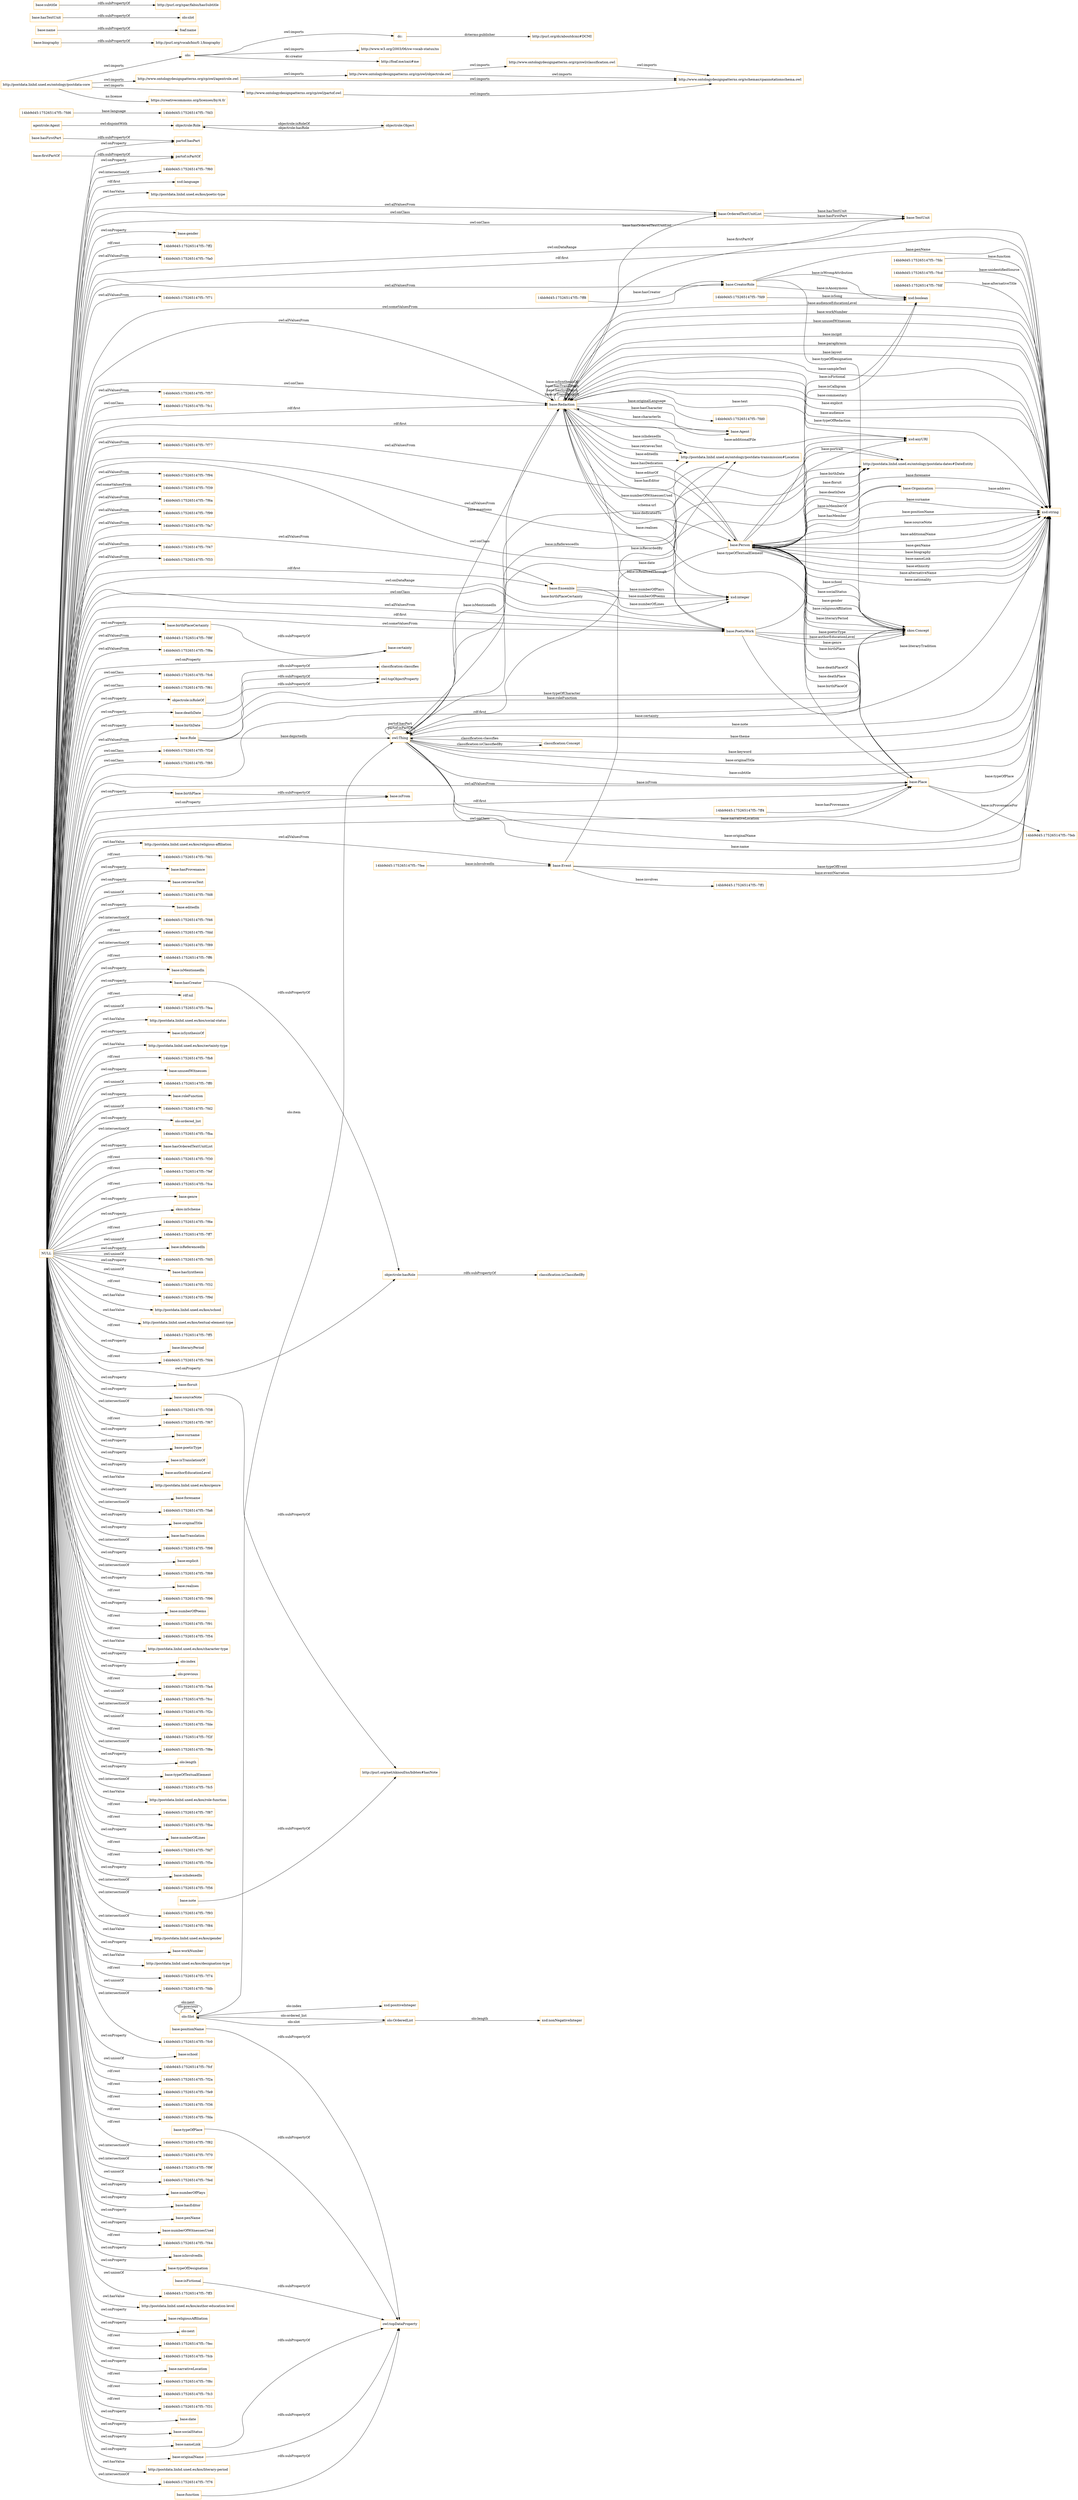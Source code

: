 digraph ar2dtool_diagram { 
rankdir=LR;
size="1501"
node [shape = rectangle, color="orange"]; "14bb9d45:175265147f5:-7fa0" "base:Role" "base:OrderedTextUnitList" "14bb9d45:175265147f5:-7fdc" "14bb9d45:175265147f5:-7fcd" "14bb9d45:175265147f5:-7fdf" "14bb9d45:175265147f5:-7fee" "14bb9d45:175265147f5:-7f71" "agentrole:Agent" "14bb9d45:175265147f5:-7ff8" "base:Agent" "base:CreatorRole" "base:Person" "14bb9d45:175265147f5:-7f57" "base:Organisation" "14bb9d45:175265147f5:-7fc1" "base:Redaction" "14bb9d45:175265147f5:-7f77" "base:Ensemble" "14bb9d45:175265147f5:-7fd9" "14bb9d45:175265147f5:-7f94" "14bb9d45:175265147f5:-7f39" "14bb9d45:175265147f5:-7f6a" "14bb9d45:175265147f5:-7f99" "14bb9d45:175265147f5:-7fa7" "base:TextUnit" "14bb9d45:175265147f5:-7f47" "14bb9d45:175265147f5:-7f33" "14bb9d45:175265147f5:-7feb" "skos:Concept" "http://postdata.linhd.uned.es/ontology/postdata-dates#DateEntity" "base:Place" "14bb9d45:175265147f5:-7fd6" "base:Event" "14bb9d45:175265147f5:-7f8f" "14bb9d45:175265147f5:-7ff1" "14bb9d45:175265147f5:-7f8a" "14bb9d45:175265147f5:-7ff4" "http://postdata.linhd.uned.es/ontology/postdata-transmission#Location" "14bb9d45:175265147f5:-7fc6" "14bb9d45:175265147f5:-7f61" "base:PoeticWork" "14bb9d45:175265147f5:-7f2d" "14bb9d45:175265147f5:-7f85" "owl:Thing" "objectrole:Role" "objectrole:Object" "olo:Slot" "olo:OrderedList" "classification:Concept" ; /*classes style*/
	"base:deathDate" -> "owl:topObjectProperty" [ label = "rdfs:subPropertyOf" ];
	"http://www.ontologydesignpatterns.org/cp/owl/objectrole.owl" -> "http://www.ontologydesignpatterns.org/cp/owl/classification.owl" [ label = "owl:imports" ];
	"http://www.ontologydesignpatterns.org/cp/owl/objectrole.owl" -> "http://www.ontologydesignpatterns.org/schemas/cpannotationschema.owl" [ label = "owl:imports" ];
	"http://www.ontologydesignpatterns.org/cp/owl/classification.owl" -> "http://www.ontologydesignpatterns.org/schemas/cpannotationschema.owl" [ label = "owl:imports" ];
	"base:firstPartOf" -> "partof:isPartOf" [ label = "rdfs:subPropertyOf" ];
	"agentrole:Agent" -> "objectrole:Role" [ label = "owl:disjointWith" ];
	"dc:" -> "http://purl.org/dc/aboutdcmi#DCMI" [ label = "dcterms:publisher" ];
	"olo:" -> "http://www.w3.org/2003/06/sw-vocab-status/ns" [ label = "owl:imports" ];
	"olo:" -> "dc:" [ label = "owl:imports" ];
	"olo:" -> "http://foaf.me/zazi#me" [ label = "dc:creator" ];
	"base:birthPlaceCertainty" -> "base:certainty" [ label = "rdfs:subPropertyOf" ];
	"base:biography" -> "http://purl.org/vocab/bio/0.1/biography" [ label = "rdfs:subPropertyOf" ];
	"objectrole:isRoleOf" -> "classification:classifies" [ label = "rdfs:subPropertyOf" ];
	"base:nameLink" -> "owl:topDataProperty" [ label = "rdfs:subPropertyOf" ];
	"base:sourceNote" -> "http://purl.org/net/nknouf/ns/bibtex#hasNote" [ label = "rdfs:subPropertyOf" ];
	"base:name" -> "foaf:name" [ label = "rdfs:subPropertyOf" ];
	"base:hasTextUnit" -> "olo:slot" [ label = "rdfs:subPropertyOf" ];
	"NULL" -> "base:birthPlace" [ label = "owl:onProperty" ];
	"NULL" -> "http://postdata.linhd.uned.es/kos/religious-affiliation" [ label = "owl:hasValue" ];
	"NULL" -> "base:PoeticWork" [ label = "owl:allValuesFrom" ];
	"NULL" -> "14bb9d45:175265147f5:-7fd1" [ label = "rdf:rest" ];
	"NULL" -> "base:CreatorRole" [ label = "owl:someValuesFrom" ];
	"NULL" -> "base:hasProvenance" [ label = "owl:onProperty" ];
	"NULL" -> "base:retrievesText" [ label = "owl:onProperty" ];
	"NULL" -> "14bb9d45:175265147f5:-7fd8" [ label = "owl:unionOf" ];
	"NULL" -> "base:editedIn" [ label = "owl:onProperty" ];
	"NULL" -> "14bb9d45:175265147f5:-7f46" [ label = "owl:intersectionOf" ];
	"NULL" -> "base:Place" [ label = "rdf:first" ];
	"NULL" -> "14bb9d45:175265147f5:-7fdd" [ label = "rdf:rest" ];
	"NULL" -> "14bb9d45:175265147f5:-7f89" [ label = "owl:intersectionOf" ];
	"NULL" -> "14bb9d45:175265147f5:-7ff6" [ label = "rdf:rest" ];
	"NULL" -> "14bb9d45:175265147f5:-7fc6" [ label = "owl:onClass" ];
	"NULL" -> "base:PoeticWork" [ label = "rdf:first" ];
	"NULL" -> "base:isMentionedIn" [ label = "owl:onProperty" ];
	"NULL" -> "base:birthDate" [ label = "owl:onProperty" ];
	"NULL" -> "rdf:nil" [ label = "rdf:rest" ];
	"NULL" -> "14bb9d45:175265147f5:-7fea" [ label = "owl:unionOf" ];
	"NULL" -> "http://postdata.linhd.uned.es/kos/social-status" [ label = "owl:hasValue" ];
	"NULL" -> "base:isSynthesisOf" [ label = "owl:onProperty" ];
	"NULL" -> "14bb9d45:175265147f5:-7f61" [ label = "owl:onClass" ];
	"NULL" -> "base:birthPlaceCertainty" [ label = "owl:onProperty" ];
	"NULL" -> "http://postdata.linhd.uned.es/kos/certainty-type" [ label = "owl:hasValue" ];
	"NULL" -> "14bb9d45:175265147f5:-7fb8" [ label = "rdf:rest" ];
	"NULL" -> "14bb9d45:175265147f5:-7f2d" [ label = "owl:onClass" ];
	"NULL" -> "base:unusedWitnesses" [ label = "owl:onProperty" ];
	"NULL" -> "14bb9d45:175265147f5:-7ff0" [ label = "owl:unionOf" ];
	"NULL" -> "objectrole:isRoleOf" [ label = "owl:onProperty" ];
	"NULL" -> "base:roleFunction" [ label = "owl:onProperty" ];
	"NULL" -> "partof:isPartOf" [ label = "owl:onProperty" ];
	"NULL" -> "14bb9d45:175265147f5:-7fd2" [ label = "owl:unionOf" ];
	"NULL" -> "olo:ordered_list" [ label = "owl:onProperty" ];
	"NULL" -> "14bb9d45:175265147f5:-7fba" [ label = "owl:intersectionOf" ];
	"NULL" -> "base:hasOrderedTextUnitList" [ label = "owl:onProperty" ];
	"NULL" -> "14bb9d45:175265147f5:-7f30" [ label = "rdf:rest" ];
	"NULL" -> "14bb9d45:175265147f5:-7fef" [ label = "rdf:rest" ];
	"NULL" -> "14bb9d45:175265147f5:-7fce" [ label = "rdf:rest" ];
	"NULL" -> "base:Role" [ label = "owl:allValuesFrom" ];
	"NULL" -> "base:genre" [ label = "owl:onProperty" ];
	"NULL" -> "base:OrderedTextUnitList" [ label = "owl:allValuesFrom" ];
	"NULL" -> "skos:inScheme" [ label = "owl:onProperty" ];
	"NULL" -> "14bb9d45:175265147f5:-7f6e" [ label = "rdf:rest" ];
	"NULL" -> "14bb9d45:175265147f5:-7ff7" [ label = "owl:unionOf" ];
	"NULL" -> "base:CreatorRole" [ label = "owl:allValuesFrom" ];
	"NULL" -> "http://postdata.linhd.uned.es/ontology/postdata-dates#DateEntity" [ label = "owl:onClass" ];
	"NULL" -> "base:Ensemble" [ label = "owl:allValuesFrom" ];
	"NULL" -> "14bb9d45:175265147f5:-7f85" [ label = "owl:onClass" ];
	"NULL" -> "base:isReferencedIn" [ label = "owl:onProperty" ];
	"NULL" -> "14bb9d45:175265147f5:-7fd5" [ label = "owl:unionOf" ];
	"NULL" -> "base:hasSynthesis" [ label = "owl:onProperty" ];
	"NULL" -> "14bb9d45:175265147f5:-7fa7" [ label = "owl:allValuesFrom" ];
	"NULL" -> "14bb9d45:175265147f5:-7f32" [ label = "owl:unionOf" ];
	"NULL" -> "base:Agent" [ label = "rdf:first" ];
	"NULL" -> "14bb9d45:175265147f5:-7f9d" [ label = "rdf:rest" ];
	"NULL" -> "http://postdata.linhd.uned.es/kos/school" [ label = "owl:hasValue" ];
	"NULL" -> "skos:Concept" [ label = "rdf:first" ];
	"NULL" -> "http://postdata.linhd.uned.es/kos/textual-element-type" [ label = "owl:hasValue" ];
	"NULL" -> "14bb9d45:175265147f5:-7f39" [ label = "owl:someValuesFrom" ];
	"NULL" -> "14bb9d45:175265147f5:-7ff5" [ label = "rdf:rest" ];
	"NULL" -> "base:literaryPeriod" [ label = "owl:onProperty" ];
	"NULL" -> "14bb9d45:175265147f5:-7fd4" [ label = "rdf:rest" ];
	"NULL" -> "14bb9d45:175265147f5:-7fa0" [ label = "owl:allValuesFrom" ];
	"NULL" -> "base:floruit" [ label = "owl:onProperty" ];
	"NULL" -> "14bb9d45:175265147f5:-7f38" [ label = "owl:intersectionOf" ];
	"NULL" -> "14bb9d45:175265147f5:-7f67" [ label = "rdf:rest" ];
	"NULL" -> "xsd:string" [ label = "owl:onDataRange" ];
	"NULL" -> "base:surname" [ label = "owl:onProperty" ];
	"NULL" -> "base:poeticType" [ label = "owl:onProperty" ];
	"NULL" -> "base:isTranslationOf" [ label = "owl:onProperty" ];
	"NULL" -> "base:authorEducationLevel" [ label = "owl:onProperty" ];
	"NULL" -> "http://postdata.linhd.uned.es/kos/genre" [ label = "owl:hasValue" ];
	"NULL" -> "base:forename" [ label = "owl:onProperty" ];
	"NULL" -> "14bb9d45:175265147f5:-7fa6" [ label = "owl:intersectionOf" ];
	"NULL" -> "base:originalTitle" [ label = "owl:onProperty" ];
	"NULL" -> "base:hasTranslation" [ label = "owl:onProperty" ];
	"NULL" -> "base:Redaction" [ label = "owl:allValuesFrom" ];
	"NULL" -> "14bb9d45:175265147f5:-7f71" [ label = "owl:allValuesFrom" ];
	"NULL" -> "14bb9d45:175265147f5:-7f98" [ label = "owl:intersectionOf" ];
	"NULL" -> "base:explicit" [ label = "owl:onProperty" ];
	"NULL" -> "14bb9d45:175265147f5:-7f69" [ label = "owl:intersectionOf" ];
	"NULL" -> "base:realises" [ label = "owl:onProperty" ];
	"NULL" -> "14bb9d45:175265147f5:-7f96" [ label = "rdf:rest" ];
	"NULL" -> "base:numberOfPoems" [ label = "owl:onProperty" ];
	"NULL" -> "base:PoeticWork" [ label = "owl:someValuesFrom" ];
	"NULL" -> "14bb9d45:175265147f5:-7f91" [ label = "rdf:rest" ];
	"NULL" -> "14bb9d45:175265147f5:-7f54" [ label = "rdf:rest" ];
	"NULL" -> "http://postdata.linhd.uned.es/kos/character-type" [ label = "owl:hasValue" ];
	"NULL" -> "14bb9d45:175265147f5:-7f57" [ label = "owl:allValuesFrom" ];
	"NULL" -> "olo:index" [ label = "owl:onProperty" ];
	"NULL" -> "olo:previous" [ label = "owl:onProperty" ];
	"NULL" -> "14bb9d45:175265147f5:-7fa4" [ label = "rdf:rest" ];
	"NULL" -> "14bb9d45:175265147f5:-7fcc" [ label = "owl:unionOf" ];
	"NULL" -> "14bb9d45:175265147f5:-7f8f" [ label = "owl:allValuesFrom" ];
	"NULL" -> "14bb9d45:175265147f5:-7f2c" [ label = "owl:intersectionOf" ];
	"NULL" -> "14bb9d45:175265147f5:-7f77" [ label = "owl:allValuesFrom" ];
	"NULL" -> "14bb9d45:175265147f5:-7fde" [ label = "owl:unionOf" ];
	"NULL" -> "14bb9d45:175265147f5:-7f2f" [ label = "rdf:rest" ];
	"NULL" -> "base:PoeticWork" [ label = "owl:onClass" ];
	"NULL" -> "14bb9d45:175265147f5:-7f8e" [ label = "owl:intersectionOf" ];
	"NULL" -> "14bb9d45:175265147f5:-7f6a" [ label = "owl:allValuesFrom" ];
	"NULL" -> "xsd:string" [ label = "rdf:first" ];
	"NULL" -> "olo:length" [ label = "owl:onProperty" ];
	"NULL" -> "base:typeOfTextualElement" [ label = "owl:onProperty" ];
	"NULL" -> "14bb9d45:175265147f5:-7fc5" [ label = "owl:intersectionOf" ];
	"NULL" -> "http://postdata.linhd.uned.es/kos/role-function" [ label = "owl:hasValue" ];
	"NULL" -> "14bb9d45:175265147f5:-7f8a" [ label = "owl:allValuesFrom" ];
	"NULL" -> "14bb9d45:175265147f5:-7f87" [ label = "rdf:rest" ];
	"NULL" -> "14bb9d45:175265147f5:-7fbe" [ label = "rdf:rest" ];
	"NULL" -> "14bb9d45:175265147f5:-7f47" [ label = "owl:allValuesFrom" ];
	"NULL" -> "base:numberOfLines" [ label = "owl:onProperty" ];
	"NULL" -> "14bb9d45:175265147f5:-7fd7" [ label = "rdf:rest" ];
	"NULL" -> "14bb9d45:175265147f5:-7f5e" [ label = "rdf:rest" ];
	"NULL" -> "base:isIndexedIn" [ label = "owl:onProperty" ];
	"NULL" -> "14bb9d45:175265147f5:-7f56" [ label = "owl:intersectionOf" ];
	"NULL" -> "14bb9d45:175265147f5:-7f93" [ label = "owl:intersectionOf" ];
	"NULL" -> "14bb9d45:175265147f5:-7f84" [ label = "owl:intersectionOf" ];
	"NULL" -> "http://postdata.linhd.uned.es/kos/gender" [ label = "owl:hasValue" ];
	"NULL" -> "base:workNumber" [ label = "owl:onProperty" ];
	"NULL" -> "base:hasCreator" [ label = "owl:onProperty" ];
	"NULL" -> "http://postdata.linhd.uned.es/kos/designation-type" [ label = "owl:hasValue" ];
	"NULL" -> "14bb9d45:175265147f5:-7f74" [ label = "rdf:rest" ];
	"NULL" -> "base:deathDate" [ label = "owl:onProperty" ];
	"NULL" -> "14bb9d45:175265147f5:-7fdb" [ label = "owl:unionOf" ];
	"NULL" -> "14bb9d45:175265147f5:-7fc0" [ label = "owl:intersectionOf" ];
	"NULL" -> "base:isFrom" [ label = "owl:onProperty" ];
	"NULL" -> "base:Redaction" [ label = "owl:onClass" ];
	"NULL" -> "base:school" [ label = "owl:onProperty" ];
	"NULL" -> "14bb9d45:175265147f5:-7fcf" [ label = "owl:unionOf" ];
	"NULL" -> "14bb9d45:175265147f5:-7fc1" [ label = "owl:onClass" ];
	"NULL" -> "14bb9d45:175265147f5:-7f2a" [ label = "rdf:rest" ];
	"NULL" -> "xsd:integer" [ label = "owl:onDataRange" ];
	"NULL" -> "14bb9d45:175265147f5:-7fe9" [ label = "rdf:rest" ];
	"NULL" -> "14bb9d45:175265147f5:-7f36" [ label = "rdf:rest" ];
	"NULL" -> "14bb9d45:175265147f5:-7f99" [ label = "owl:allValuesFrom" ];
	"NULL" -> "14bb9d45:175265147f5:-7fda" [ label = "rdf:rest" ];
	"NULL" -> "14bb9d45:175265147f5:-7f82" [ label = "rdf:rest" ];
	"NULL" -> "14bb9d45:175265147f5:-7f33" [ label = "owl:allValuesFrom" ];
	"NULL" -> "14bb9d45:175265147f5:-7f70" [ label = "owl:intersectionOf" ];
	"NULL" -> "14bb9d45:175265147f5:-7f9f" [ label = "owl:intersectionOf" ];
	"NULL" -> "objectrole:hasRole" [ label = "owl:onProperty" ];
	"NULL" -> "14bb9d45:175265147f5:-7fed" [ label = "owl:unionOf" ];
	"NULL" -> "partof:hasPart" [ label = "owl:onProperty" ];
	"NULL" -> "base:Place" [ label = "owl:onClass" ];
	"NULL" -> "base:numberOfPlays" [ label = "owl:onProperty" ];
	"NULL" -> "base:hasEditor" [ label = "owl:onProperty" ];
	"NULL" -> "base:nameLink" [ label = "owl:onProperty" ];
	"NULL" -> "base:Ensemble" [ label = "rdf:first" ];
	"NULL" -> "base:penName" [ label = "owl:onProperty" ];
	"NULL" -> "base:numberOfWitnessesUsed" [ label = "owl:onProperty" ];
	"NULL" -> "14bb9d45:175265147f5:-7f44" [ label = "rdf:rest" ];
	"NULL" -> "base:isInvolvedIn" [ label = "owl:onProperty" ];
	"NULL" -> "base:typeOfDesignation" [ label = "owl:onProperty" ];
	"NULL" -> "14bb9d45:175265147f5:-7ff3" [ label = "owl:unionOf" ];
	"NULL" -> "http://postdata.linhd.uned.es/ontology/postdata-transmission#Location" [ label = "owl:allValuesFrom" ];
	"NULL" -> "base:Redaction" [ label = "rdf:first" ];
	"NULL" -> "http://postdata.linhd.uned.es/kos/author-education-level" [ label = "owl:hasValue" ];
	"NULL" -> "base:originalName" [ label = "owl:onProperty" ];
	"NULL" -> "base:religiousAffiliation" [ label = "owl:onProperty" ];
	"NULL" -> "14bb9d45:175265147f5:-7f94" [ label = "owl:allValuesFrom" ];
	"NULL" -> "olo:next" [ label = "owl:onProperty" ];
	"NULL" -> "14bb9d45:175265147f5:-7fec" [ label = "rdf:rest" ];
	"NULL" -> "14bb9d45:175265147f5:-7fcb" [ label = "rdf:rest" ];
	"NULL" -> "base:sourceNote" [ label = "owl:onProperty" ];
	"NULL" -> "base:narrativeLocation" [ label = "owl:onProperty" ];
	"NULL" -> "14bb9d45:175265147f5:-7f8c" [ label = "rdf:rest" ];
	"NULL" -> "14bb9d45:175265147f5:-7fc3" [ label = "rdf:rest" ];
	"NULL" -> "14bb9d45:175265147f5:-7f31" [ label = "rdf:rest" ];
	"NULL" -> "base:certainty" [ label = "owl:onProperty" ];
	"NULL" -> "base:date" [ label = "owl:onProperty" ];
	"NULL" -> "base:socialStatus" [ label = "owl:onProperty" ];
	"NULL" -> "base:TextUnit" [ label = "owl:onClass" ];
	"NULL" -> "base:Place" [ label = "owl:allValuesFrom" ];
	"NULL" -> "http://postdata.linhd.uned.es/kos/literary-period" [ label = "owl:hasValue" ];
	"NULL" -> "http://postdata.linhd.uned.es/ontology/postdata-dates#DateEntity" [ label = "owl:allValuesFrom" ];
	"NULL" -> "14bb9d45:175265147f5:-7f76" [ label = "owl:intersectionOf" ];
	"NULL" -> "14bb9d45:175265147f5:-7f60" [ label = "owl:intersectionOf" ];
	"NULL" -> "xsd:language" [ label = "rdf:first" ];
	"NULL" -> "http://postdata.linhd.uned.es/kos/poetic-type" [ label = "owl:hasValue" ];
	"NULL" -> "base:gender" [ label = "owl:onProperty" ];
	"NULL" -> "base:OrderedTextUnitList" [ label = "owl:onClass" ];
	"NULL" -> "base:Event" [ label = "owl:allValuesFrom" ];
	"NULL" -> "14bb9d45:175265147f5:-7ff2" [ label = "rdf:rest" ];
	"base:hasFirstPart" -> "partof:hasPart" [ label = "rdfs:subPropertyOf" ];
	"base:hasCreator" -> "objectrole:hasRole" [ label = "rdfs:subPropertyOf" ];
	"base:birthPlace" -> "base:isFrom" [ label = "rdfs:subPropertyOf" ];
	"http://www.ontologydesignpatterns.org/cp/owl/agentrole.owl" -> "http://www.ontologydesignpatterns.org/cp/owl/objectrole.owl" [ label = "owl:imports" ];
	"http://www.ontologydesignpatterns.org/cp/owl/agentrole.owl" -> "http://www.ontologydesignpatterns.org/schemas/cpannotationschema.owl" [ label = "owl:imports" ];
	"base:isFictional" -> "owl:topDataProperty" [ label = "rdfs:subPropertyOf" ];
	"base:subtitle" -> "http://purl.org/spar/fabio/hasSubtitle" [ label = "rdfs:subPropertyOf" ];
	"base:function" -> "owl:topDataProperty" [ label = "rdfs:subPropertyOf" ];
	"base:originalName" -> "owl:topDataProperty" [ label = "rdfs:subPropertyOf" ];
	"http://www.ontologydesignpatterns.org/cp/owl/partof.owl" -> "http://www.ontologydesignpatterns.org/schemas/cpannotationschema.owl" [ label = "owl:imports" ];
	"http://postdata.linhd.uned.es/ontology/postdata-core" -> "https://creativecommons.org/licenses/by/4.0/" [ label = "ns:license" ];
	"http://postdata.linhd.uned.es/ontology/postdata-core" -> "http://www.ontologydesignpatterns.org/cp/owl/partof.owl" [ label = "owl:imports" ];
	"http://postdata.linhd.uned.es/ontology/postdata-core" -> "http://www.ontologydesignpatterns.org/cp/owl/agentrole.owl" [ label = "owl:imports" ];
	"http://postdata.linhd.uned.es/ontology/postdata-core" -> "olo:" [ label = "owl:imports" ];
	"base:note" -> "http://purl.org/net/nknouf/ns/bibtex#hasNote" [ label = "rdfs:subPropertyOf" ];
	"base:birthDate" -> "owl:topObjectProperty" [ label = "rdfs:subPropertyOf" ];
	"base:positionName" -> "owl:topDataProperty" [ label = "rdfs:subPropertyOf" ];
	"objectrole:hasRole" -> "classification:isClassifiedBy" [ label = "rdfs:subPropertyOf" ];
	"base:typeOfPlace" -> "owl:topDataProperty" [ label = "rdfs:subPropertyOf" ];
	"base:Redaction" -> "owl:Thing" [ label = "base:mentions" ];
	"base:Person" -> "xsd:boolean" [ label = "base:isFictional" ];
	"owl:Thing" -> "xsd:string" [ label = "base:narrativeLocation" ];
	"base:CreatorRole" -> "xsd:string" [ label = "base:penName" ];
	"base:Person" -> "base:Place" [ label = "base:deathPlace" ];
	"base:Ensemble" -> "xsd:integer" [ label = "base:numberOfLines" ];
	"base:Redaction" -> "xsd:string" [ label = "base:audienceEducationLevel" ];
	"base:Event" -> "xsd:string" [ label = "base:eventNarration" ];
	"base:Redaction" -> "xsd:string" [ label = "base:workNumber" ];
	"owl:Thing" -> "xsd:string" [ label = "base:originalName" ];
	"base:OrderedTextUnitList" -> "base:TextUnit" [ label = "base:hasTextUnit" ];
	"base:Redaction" -> "base:Person" [ label = "base:hasEditor" ];
	"olo:Slot" -> "olo:Slot" [ label = "olo:previous" ];
	"base:Redaction" -> "xsd:string" [ label = "base:unusedWitnesses" ];
	"base:Place" -> "base:Person" [ label = "base:deathPlaceOf" ];
	"base:Person" -> "http://postdata.linhd.uned.es/ontology/postdata-dates#DateEntity" [ label = "base:floruit" ];
	"base:Person" -> "xsd:string" [ label = "base:surname" ];
	"base:Person" -> "xsd:string" [ label = "base:positionName" ];
	"classification:Concept" -> "owl:Thing" [ label = "classification:classifies" ];
	"14bb9d45:175265147f5:-7ff8" -> "base:CreatorRole" [ label = "base:hasCreator" ];
	"base:Redaction" -> "xsd:string" [ label = "base:paraphrasis" ];
	"base:Person" -> "base:Redaction" [ label = "base:hasDedication" ];
	"base:Event" -> "xsd:string" [ label = "base:typeOfEvent" ];
	"base:Person" -> "http://postdata.linhd.uned.es/ontology/postdata-dates#DateEntity" [ label = "base:deathDate" ];
	"base:Person" -> "base:Place" [ label = "base:birthPlace" ];
	"base:Event" -> "http://postdata.linhd.uned.es/ontology/postdata-transmission#Location" [ label = "base:isRecordedBy" ];
	"base:CreatorRole" -> "xsd:boolean" [ label = "base:isAnonymous" ];
	"base:Redaction" -> "base:Agent" [ label = "base:hasCharacter" ];
	"base:Redaction" -> "xsd:anyURI" [ label = "base:text" ];
	"base:Redaction" -> "xsd:anyURI" [ label = "base:additionalFile" ];
	"base:Person" -> "base:Organisation" [ label = "base:isMemberOf" ];
	"base:Redaction" -> "xsd:string" [ label = "base:layout" ];
	"base:PoeticWork" -> "xsd:boolean" [ label = "base:isCalligram" ];
	"olo:Slot" -> "olo:OrderedList" [ label = "olo:ordered_list" ];
	"base:Redaction" -> "http://postdata.linhd.uned.es/ontology/postdata-transmission#Location" [ label = "base:editedIn" ];
	"base:Redaction" -> "skos:Concept" [ label = "base:typeOfTextualElement" ];
	"olo:OrderedList" -> "xsd:nonNegativeInteger" [ label = "olo:length" ];
	"14bb9d45:175265147f5:-7fee" -> "base:Event" [ label = "base:isInvolvedIn" ];
	"base:PoeticWork" -> "base:Redaction" [ label = "base:isRealisedThrough" ];
	"base:Redaction" -> "base:PoeticWork" [ label = "base:realises" ];
	"base:Person" -> "skos:Concept" [ label = "base:religiousAffiliation" ];
	"base:Person" -> "xsd:string" [ label = "base:sourceNote" ];
	"base:Redaction" -> "xsd:string" [ label = "base:sampleText" ];
	"base:Redaction" -> "xsd:string" [ label = "base:incipit" ];
	"base:Person" -> "http://postdata.linhd.uned.es/ontology/postdata-dates#DateEntity" [ label = "base:birthDate" ];
	"base:Person" -> "owl:Thing" [ label = "base:birthPlaceCertainty" ];
	"base:Person" -> "skos:Concept" [ label = "base:literaryPeriod" ];
	"base:Person" -> "xsd:string" [ label = "base:additionalName" ];
	"base:Person" -> "xsd:string" [ label = "base:genName" ];
	"base:Person" -> "base:Redaction" [ label = "base:editorOf" ];
	"base:CreatorRole" -> "skos:Concept" [ label = "base:typeOfDesignation" ];
	"base:Person" -> "xsd:string" [ label = "base:biography" ];
	"base:Redaction" -> "base:Redaction" [ label = "base:isTranslationOf" ];
	"owl:Thing" -> "skos:Concept" [ label = "base:certainty" ];
	"base:Redaction" -> "base:Redaction" [ label = "base:hasSynthesis" ];
	"olo:OrderedList" -> "olo:Slot" [ label = "olo:slot" ];
	"base:Person" -> "skos:Concept" [ label = "base:school" ];
	"olo:Slot" -> "olo:Slot" [ label = "olo:next" ];
	"owl:Thing" -> "xsd:anyURI" [ label = "schema:url" ];
	"owl:Thing" -> "http://postdata.linhd.uned.es/ontology/postdata-transmission#Location" [ label = "base:isReferencedIn" ];
	"base:PoeticWork" -> "xsd:string" [ label = "base:literaryTradition" ];
	"owl:Thing" -> "xsd:string" [ label = "base:note" ];
	"14bb9d45:175265147f5:-7fcd" -> "xsd:string" [ label = "base:unidentifiedSource" ];
	"owl:Thing" -> "xsd:string" [ label = "base:theme" ];
	"base:Event" -> "14bb9d45:175265147f5:-7ff1" [ label = "base:involves" ];
	"base:Role" -> "skos:Concept" [ label = "base:roleFunction" ];
	"base:PoeticWork" -> "skos:Concept" [ label = "base:poeticType" ];
	"olo:Slot" -> "owl:Thing" [ label = "olo:item" ];
	"base:Place" -> "xsd:string" [ label = "base:typeOfPlace" ];
	"14bb9d45:175265147f5:-7fd9" -> "xsd:boolean" [ label = "base:isSong" ];
	"base:Person" -> "xsd:string" [ label = "base:nameLink" ];
	"base:Ensemble" -> "xsd:integer" [ label = "base:numberOfPlays" ];
	"base:Place" -> "base:Person" [ label = "base:birthPlaceOf" ];
	"base:Redaction" -> "http://postdata.linhd.uned.es/ontology/postdata-transmission#Location" [ label = "base:isIndexedIn" ];
	"base:Person" -> "xsd:string" [ label = "base:ethnicity" ];
	"owl:Thing" -> "xsd:string" [ label = "base:keyword" ];
	"base:Redaction" -> "xsd:string" [ label = "base:commentary" ];
	"base:Redaction" -> "base:OrderedTextUnitList" [ label = "base:hasOrderedTextUnitList" ];
	"owl:Thing" -> "xsd:string" [ label = "base:originalTitle" ];
	"base:Person" -> "skos:Concept" [ label = "base:socialStatus" ];
	"owl:Thing" -> "classification:Concept" [ label = "classification:isClassifiedBy" ];
	"owl:Thing" -> "owl:Thing" [ label = "partof:isPartOf" ];
	"olo:Slot" -> "xsd:positiveInteger" [ label = "olo:index" ];
	"14bb9d45:175265147f5:-7fdc" -> "xsd:string" [ label = "base:function" ];
	"base:PoeticWork" -> "skos:Concept" [ label = "base:authorEducationLevel" ];
	"owl:Thing" -> "base:Place" [ label = "base:isFrom" ];
	"base:Redaction" -> "base:Redaction" [ label = "base:hasTranslation" ];
	"base:CreatorRole" -> "xsd:boolean" [ label = "base:isWrongAttribution" ];
	"owl:Thing" -> "http://postdata.linhd.uned.es/ontology/postdata-dates#DateEntity" [ label = "base:date" ];
	"base:TextUnit" -> "base:Redaction" [ label = "base:firstPartOf" ];
	"base:Person" -> "xsd:string" [ label = "base:alternativeName" ];
	"objectrole:Object" -> "objectrole:Role" [ label = "objectrole:hasRole" ];
	"14bb9d45:175265147f5:-7ff4" -> "base:Place" [ label = "base:hasProvenance" ];
	"base:Person" -> "xsd:string" [ label = "base:nationality" ];
	"owl:Thing" -> "base:Redaction" [ label = "base:isMentionedIn" ];
	"base:OrderedTextUnitList" -> "base:TextUnit" [ label = "base:hasFirstPart" ];
	"base:Person" -> "xsd:anyURI" [ label = "base:portrait" ];
	"14bb9d45:175265147f5:-7fdf" -> "xsd:string" [ label = "base:alternativeTitle" ];
	"base:Organisation" -> "xsd:string" [ label = "base:address" ];
	"base:Role" -> "skos:Concept" [ label = "base:typeOfCharacter" ];
	"base:Organisation" -> "base:Person" [ label = "base:hasMember" ];
	"base:Place" -> "14bb9d45:175265147f5:-7feb" [ label = "base:isProvenanceFor" ];
	"base:Redaction" -> "xsd:string" [ label = "base:explicit" ];
	"owl:Thing" -> "xsd:string" [ label = "base:subtitle" ];
	"base:Redaction" -> "http://postdata.linhd.uned.es/ontology/postdata-transmission#Location" [ label = "base:retrievesText" ];
	"base:Person" -> "skos:Concept" [ label = "base:gender" ];
	"base:PoeticWork" -> "skos:Concept" [ label = "base:genre" ];
	"owl:Thing" -> "xsd:string" [ label = "base:name" ];
	"base:Redaction" -> "base:Person" [ label = "base:dedicatedTo" ];
	"base:Person" -> "xsd:string" [ label = "base:forename" ];
	"base:Redaction" -> "xsd:string" [ label = "base:audience" ];
	"base:Ensemble" -> "xsd:integer" [ label = "base:numberOfPoems" ];
	"base:Redaction" -> "xsd:string" [ label = "base:typeOfRedaction" ];
	"base:Redaction" -> "xsd:integer" [ label = "base:numberOfWitnessesUsed" ];
	"base:Redaction" -> "14bb9d45:175265147f5:-7fd0" [ label = "base:originalLanguage" ];
	"owl:Thing" -> "owl:Thing" [ label = "partof:hasPart" ];
	"base:Role" -> "owl:Thing" [ label = "base:depictedIn" ];
	"base:Agent" -> "base:Redaction" [ label = "base:characterIn" ];
	"14bb9d45:175265147f5:-7fd6" -> "14bb9d45:175265147f5:-7fd3" [ label = "base:language" ];
	"objectrole:Role" -> "objectrole:Object" [ label = "objectrole:isRoleOf" ];
	"base:Redaction" -> "base:Redaction" [ label = "base:isSynthesisOf" ];

}
